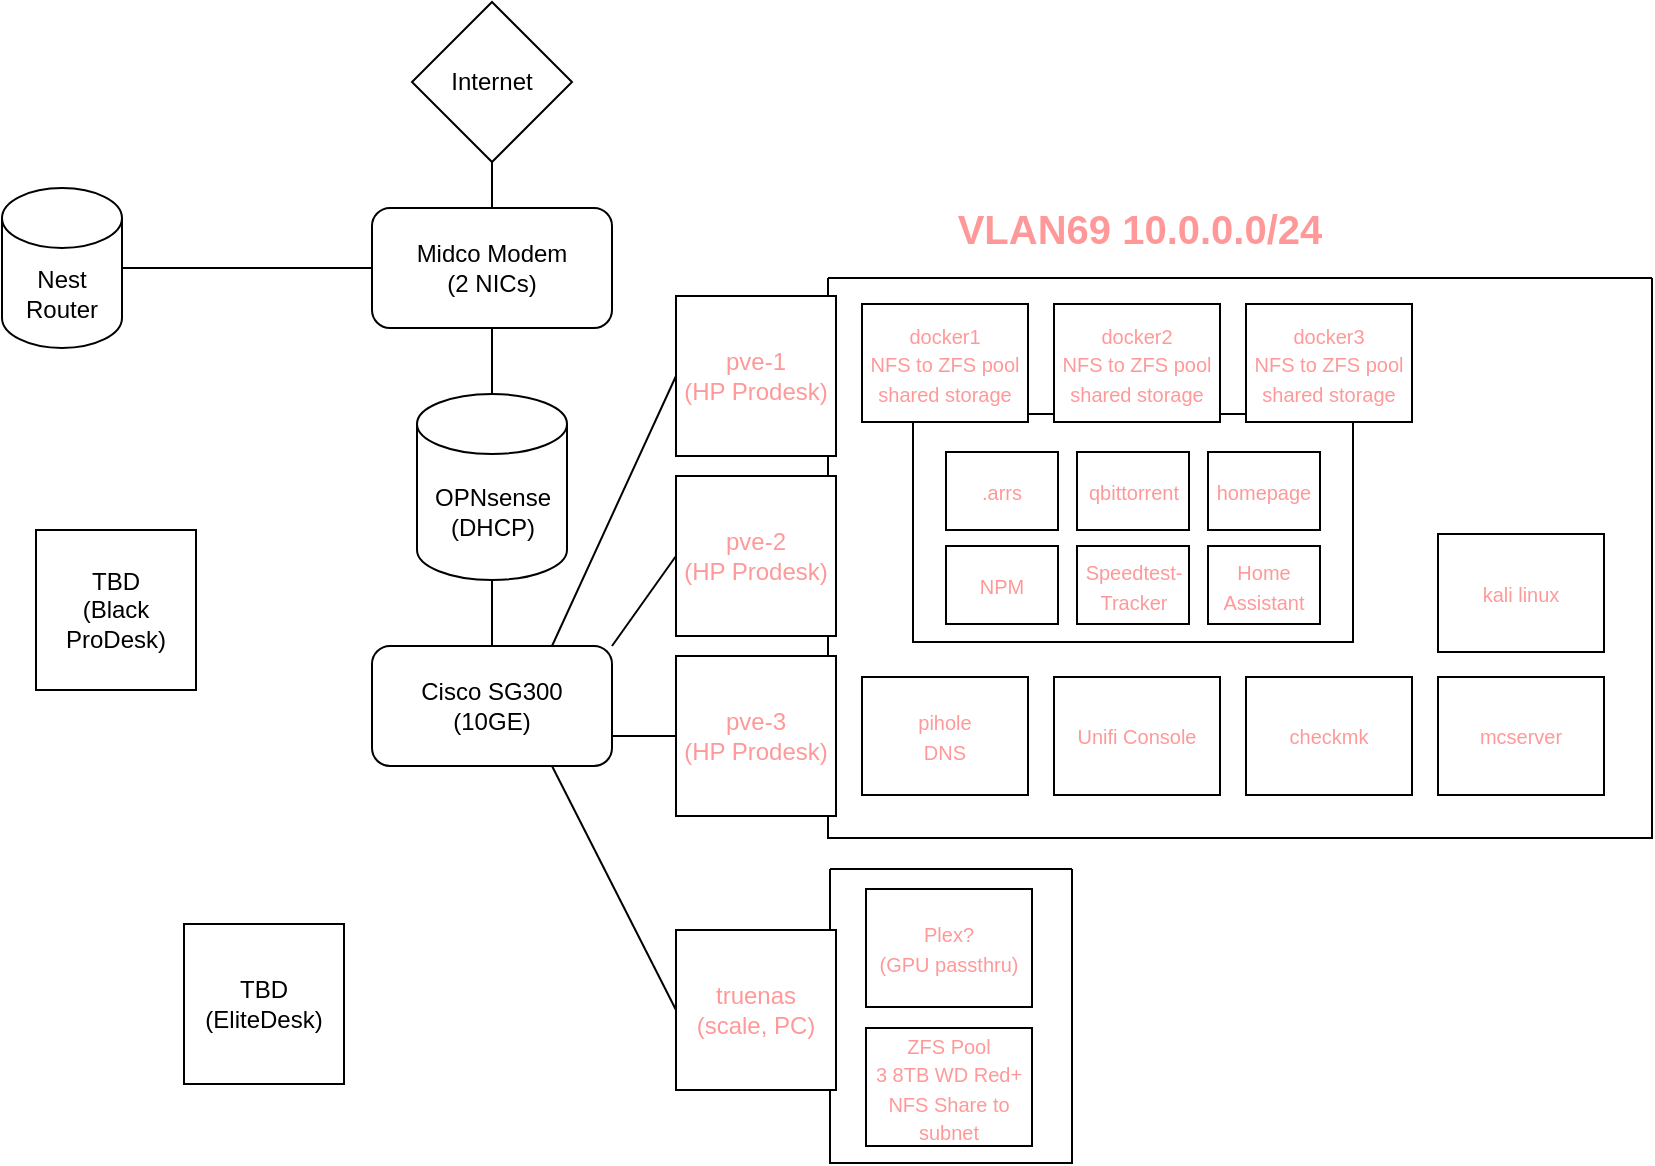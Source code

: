 <mxfile version="24.2.1" type="github">
  <diagram name="Page-1" id="zBT5IYny-PMyOm3jP_y7">
    <mxGraphModel dx="2074" dy="1098" grid="0" gridSize="10" guides="1" tooltips="1" connect="1" arrows="1" fold="1" page="1" pageScale="1" pageWidth="1100" pageHeight="850" math="0" shadow="0">
      <root>
        <mxCell id="0" />
        <mxCell id="1" parent="0" />
        <mxCell id="9JRsw504FIrq7UwuTLi8-1" value="OPNsense&lt;div&gt;(DHCP)&lt;/div&gt;" style="shape=cylinder3;whiteSpace=wrap;html=1;boundedLbl=1;backgroundOutline=1;size=15;" parent="1" vertex="1">
          <mxGeometry x="380.5" y="245" width="75" height="93" as="geometry" />
        </mxCell>
        <mxCell id="9JRsw504FIrq7UwuTLi8-2" value="Midco Modem&lt;div&gt;(2 NICs)&lt;/div&gt;" style="rounded=1;whiteSpace=wrap;html=1;" parent="1" vertex="1">
          <mxGeometry x="358" y="152" width="120" height="60" as="geometry" />
        </mxCell>
        <mxCell id="9JRsw504FIrq7UwuTLi8-3" value="" style="endArrow=none;html=1;rounded=0;entryX=0.5;entryY=1;entryDx=0;entryDy=0;exitX=0.5;exitY=0;exitDx=0;exitDy=0;exitPerimeter=0;" parent="1" source="9JRsw504FIrq7UwuTLi8-1" target="9JRsw504FIrq7UwuTLi8-2" edge="1">
          <mxGeometry width="50" height="50" relative="1" as="geometry">
            <mxPoint x="415.5" y="246" as="sourcePoint" />
            <mxPoint x="441.5" y="668" as="targetPoint" />
          </mxGeometry>
        </mxCell>
        <mxCell id="9JRsw504FIrq7UwuTLi8-4" value="" style="endArrow=none;html=1;rounded=0;entryX=0.5;entryY=1;entryDx=0;entryDy=0;entryPerimeter=0;exitX=0.5;exitY=0;exitDx=0;exitDy=0;" parent="1" source="9JRsw504FIrq7UwuTLi8-6" target="9JRsw504FIrq7UwuTLi8-1" edge="1">
          <mxGeometry width="50" height="50" relative="1" as="geometry">
            <mxPoint x="494" y="542" as="sourcePoint" />
            <mxPoint x="544" y="492" as="targetPoint" />
          </mxGeometry>
        </mxCell>
        <mxCell id="9JRsw504FIrq7UwuTLi8-6" value="Cisco SG300&lt;div&gt;(10GE)&lt;/div&gt;" style="rounded=1;whiteSpace=wrap;html=1;" parent="1" vertex="1">
          <mxGeometry x="358" y="371" width="120" height="60" as="geometry" />
        </mxCell>
        <mxCell id="9JRsw504FIrq7UwuTLi8-10" value="" style="endArrow=none;html=1;rounded=0;entryX=0.75;entryY=0;entryDx=0;entryDy=0;exitX=0;exitY=0.5;exitDx=0;exitDy=0;" parent="1" source="9JRsw504FIrq7UwuTLi8-7" target="9JRsw504FIrq7UwuTLi8-6" edge="1">
          <mxGeometry width="50" height="50" relative="1" as="geometry">
            <mxPoint x="414" y="552" as="sourcePoint" />
            <mxPoint x="464" y="502" as="targetPoint" />
          </mxGeometry>
        </mxCell>
        <mxCell id="9JRsw504FIrq7UwuTLi8-11" value="" style="endArrow=none;html=1;rounded=0;entryX=1;entryY=0;entryDx=0;entryDy=0;exitX=0;exitY=0.5;exitDx=0;exitDy=0;" parent="1" source="9JRsw504FIrq7UwuTLi8-8" target="9JRsw504FIrq7UwuTLi8-6" edge="1">
          <mxGeometry width="50" height="50" relative="1" as="geometry">
            <mxPoint x="560" y="321" as="sourcePoint" />
            <mxPoint x="488" y="381" as="targetPoint" />
          </mxGeometry>
        </mxCell>
        <mxCell id="9JRsw504FIrq7UwuTLi8-14" value="" style="endArrow=none;html=1;rounded=0;entryX=0.75;entryY=1;entryDx=0;entryDy=0;exitX=0;exitY=0.5;exitDx=0;exitDy=0;" parent="1" source="9JRsw504FIrq7UwuTLi8-13" target="9JRsw504FIrq7UwuTLi8-6" edge="1">
          <mxGeometry width="50" height="50" relative="1" as="geometry">
            <mxPoint x="429" y="491" as="sourcePoint" />
            <mxPoint x="347" y="511" as="targetPoint" />
          </mxGeometry>
        </mxCell>
        <mxCell id="9JRsw504FIrq7UwuTLi8-15" value="Nest Router" style="shape=cylinder3;whiteSpace=wrap;html=1;boundedLbl=1;backgroundOutline=1;size=15;" parent="1" vertex="1">
          <mxGeometry x="173" y="142" width="60" height="80" as="geometry" />
        </mxCell>
        <mxCell id="9JRsw504FIrq7UwuTLi8-16" value="" style="endArrow=none;html=1;rounded=0;entryX=0;entryY=0.5;entryDx=0;entryDy=0;exitX=1;exitY=0.5;exitDx=0;exitDy=0;exitPerimeter=0;" parent="1" source="9JRsw504FIrq7UwuTLi8-15" target="9JRsw504FIrq7UwuTLi8-2" edge="1">
          <mxGeometry width="50" height="50" relative="1" as="geometry">
            <mxPoint x="476" y="448" as="sourcePoint" />
            <mxPoint x="526" y="398" as="targetPoint" />
          </mxGeometry>
        </mxCell>
        <mxCell id="uUaxXRrNVAXb009vC1mT-2" value="&lt;div&gt;TBD&lt;/div&gt;(EliteDesk)" style="whiteSpace=wrap;html=1;aspect=fixed;" vertex="1" parent="1">
          <mxGeometry x="264" y="510" width="80" height="80" as="geometry" />
        </mxCell>
        <mxCell id="uUaxXRrNVAXb009vC1mT-3" value="&lt;div&gt;TBD&lt;/div&gt;(Black ProDesk)" style="whiteSpace=wrap;html=1;aspect=fixed;" vertex="1" parent="1">
          <mxGeometry x="190" y="313" width="80" height="80" as="geometry" />
        </mxCell>
        <mxCell id="uUaxXRrNVAXb009vC1mT-29" value="" style="endArrow=none;html=1;rounded=0;entryX=0.5;entryY=0;entryDx=0;entryDy=0;exitX=0.5;exitY=1;exitDx=0;exitDy=0;" edge="1" parent="1" source="uUaxXRrNVAXb009vC1mT-30" target="9JRsw504FIrq7UwuTLi8-2">
          <mxGeometry width="50" height="50" relative="1" as="geometry">
            <mxPoint x="477" y="125" as="sourcePoint" />
            <mxPoint x="444" y="371" as="targetPoint" />
          </mxGeometry>
        </mxCell>
        <mxCell id="uUaxXRrNVAXb009vC1mT-30" value="Internet" style="rhombus;whiteSpace=wrap;html=1;" vertex="1" parent="1">
          <mxGeometry x="378" y="49" width="80" height="80" as="geometry" />
        </mxCell>
        <mxCell id="uUaxXRrNVAXb009vC1mT-41" value="" style="endArrow=none;html=1;rounded=0;entryX=0;entryY=0.5;entryDx=0;entryDy=0;exitX=1;exitY=0.75;exitDx=0;exitDy=0;" edge="1" parent="1" source="9JRsw504FIrq7UwuTLi8-6" target="9JRsw504FIrq7UwuTLi8-9">
          <mxGeometry width="50" height="50" relative="1" as="geometry">
            <mxPoint x="520" y="336" as="sourcePoint" />
            <mxPoint x="488" y="381" as="targetPoint" />
          </mxGeometry>
        </mxCell>
        <mxCell id="uUaxXRrNVAXb009vC1mT-45" value="" style="group" vertex="1" connectable="0" parent="1">
          <mxGeometry x="510" y="138" width="488" height="491.5" as="geometry" />
        </mxCell>
        <mxCell id="uUaxXRrNVAXb009vC1mT-44" value="&lt;font style=&quot;font-size: 20px;&quot; color=&quot;#ff9999&quot;&gt;&lt;b&gt;VLAN69 10.0.0.0/24&lt;/b&gt;&lt;/font&gt;" style="text;html=1;align=center;verticalAlign=middle;whiteSpace=wrap;rounded=0;fontSize=14;container=0;" vertex="1" parent="uUaxXRrNVAXb009vC1mT-45">
          <mxGeometry x="107" y="9" width="250" height="30" as="geometry" />
        </mxCell>
        <mxCell id="uUaxXRrNVAXb009vC1mT-7" value="" style="swimlane;startSize=0;container=0;fontColor=#FF9999;" vertex="1" parent="uUaxXRrNVAXb009vC1mT-45">
          <mxGeometry x="76" y="49" width="412" height="280" as="geometry" />
        </mxCell>
        <mxCell id="9JRsw504FIrq7UwuTLi8-7" value="pve-1&lt;div&gt;(HP Prodesk)&lt;/div&gt;" style="whiteSpace=wrap;html=1;aspect=fixed;container=0;fontColor=#FF9999;" parent="uUaxXRrNVAXb009vC1mT-45" vertex="1">
          <mxGeometry y="58" width="80" height="80" as="geometry" />
        </mxCell>
        <mxCell id="9JRsw504FIrq7UwuTLi8-8" value="pve-2&lt;div&gt;(HP Prodesk)&lt;/div&gt;" style="whiteSpace=wrap;html=1;aspect=fixed;container=0;fontColor=#FF9999;" parent="uUaxXRrNVAXb009vC1mT-45" vertex="1">
          <mxGeometry y="148" width="80" height="80" as="geometry" />
        </mxCell>
        <mxCell id="9JRsw504FIrq7UwuTLi8-9" value="pve-3&lt;div&gt;(HP Prodesk)&lt;/div&gt;" style="whiteSpace=wrap;html=1;aspect=fixed;container=0;fontColor=#FF9999;" parent="uUaxXRrNVAXb009vC1mT-45" vertex="1">
          <mxGeometry y="238" width="80" height="80" as="geometry" />
        </mxCell>
        <mxCell id="uUaxXRrNVAXb009vC1mT-22" value="" style="swimlane;startSize=0;container=0;fontColor=#FF9999;" vertex="1" parent="uUaxXRrNVAXb009vC1mT-45">
          <mxGeometry x="118.5" y="117" width="220" height="114" as="geometry" />
        </mxCell>
        <mxCell id="uUaxXRrNVAXb009vC1mT-18" value="&lt;span style=&quot;font-size: 10px;&quot;&gt;docker3&lt;/span&gt;&lt;div&gt;&lt;span style=&quot;font-size: 10px;&quot;&gt;NFS to ZFS pool shared storage&lt;/span&gt;&lt;/div&gt;" style="rounded=0;whiteSpace=wrap;html=1;container=0;fontColor=#FF9999;" vertex="1" parent="uUaxXRrNVAXb009vC1mT-45">
          <mxGeometry x="285" y="62" width="83" height="59" as="geometry" />
        </mxCell>
        <mxCell id="uUaxXRrNVAXb009vC1mT-17" value="&lt;span style=&quot;font-size: 10px;&quot;&gt;docker2&lt;/span&gt;&lt;div&gt;&lt;span style=&quot;font-size: 10px;&quot;&gt;NFS to ZFS pool shared storage&lt;/span&gt;&lt;/div&gt;" style="rounded=0;whiteSpace=wrap;html=1;container=0;fontColor=#FF9999;" vertex="1" parent="uUaxXRrNVAXb009vC1mT-45">
          <mxGeometry x="189" y="62" width="83" height="59" as="geometry" />
        </mxCell>
        <mxCell id="uUaxXRrNVAXb009vC1mT-16" value="&lt;span style=&quot;font-size: 10px;&quot;&gt;docker1&lt;/span&gt;&lt;div&gt;&lt;span style=&quot;font-size: 10px;&quot;&gt;NFS to ZFS pool shared storage&lt;/span&gt;&lt;/div&gt;" style="rounded=0;whiteSpace=wrap;html=1;container=0;fontColor=#FF9999;" vertex="1" parent="uUaxXRrNVAXb009vC1mT-45">
          <mxGeometry x="93" y="62" width="83" height="59" as="geometry" />
        </mxCell>
        <mxCell id="uUaxXRrNVAXb009vC1mT-24" value="&lt;span style=&quot;font-size: 10px;&quot;&gt;.arrs&lt;/span&gt;" style="rounded=0;whiteSpace=wrap;html=1;container=0;fontColor=#FF9999;" vertex="1" parent="uUaxXRrNVAXb009vC1mT-45">
          <mxGeometry x="135" y="136" width="56" height="39" as="geometry" />
        </mxCell>
        <mxCell id="uUaxXRrNVAXb009vC1mT-26" value="&lt;span style=&quot;font-size: 10px;&quot;&gt;qbittorrent&lt;/span&gt;" style="rounded=0;whiteSpace=wrap;html=1;container=0;fontColor=#FF9999;" vertex="1" parent="uUaxXRrNVAXb009vC1mT-45">
          <mxGeometry x="200.5" y="136" width="56" height="39" as="geometry" />
        </mxCell>
        <mxCell id="uUaxXRrNVAXb009vC1mT-27" value="&lt;span style=&quot;font-size: 10px;&quot;&gt;homepage&lt;/span&gt;" style="rounded=0;whiteSpace=wrap;html=1;container=0;fontColor=#FF9999;" vertex="1" parent="uUaxXRrNVAXb009vC1mT-45">
          <mxGeometry x="266" y="136" width="56" height="39" as="geometry" />
        </mxCell>
        <mxCell id="uUaxXRrNVAXb009vC1mT-28" value="&lt;span style=&quot;font-size: 10px;&quot;&gt;NPM&lt;/span&gt;" style="rounded=0;whiteSpace=wrap;html=1;container=0;fontColor=#FF9999;" vertex="1" parent="uUaxXRrNVAXb009vC1mT-45">
          <mxGeometry x="135" y="183" width="56" height="39" as="geometry" />
        </mxCell>
        <mxCell id="uUaxXRrNVAXb009vC1mT-31" value="&lt;span style=&quot;font-size: 10px;&quot;&gt;Speedtest-Tracker&lt;/span&gt;" style="rounded=0;whiteSpace=wrap;html=1;container=0;fontColor=#FF9999;" vertex="1" parent="uUaxXRrNVAXb009vC1mT-45">
          <mxGeometry x="200.5" y="183" width="56" height="39" as="geometry" />
        </mxCell>
        <mxCell id="uUaxXRrNVAXb009vC1mT-32" value="&lt;span style=&quot;font-size: 10px;&quot;&gt;Home Assistant&lt;/span&gt;" style="rounded=0;whiteSpace=wrap;html=1;container=0;fontColor=#FF9999;" vertex="1" parent="uUaxXRrNVAXb009vC1mT-45">
          <mxGeometry x="266" y="183" width="56" height="39" as="geometry" />
        </mxCell>
        <mxCell id="uUaxXRrNVAXb009vC1mT-20" value="&lt;span style=&quot;font-size: 10px;&quot;&gt;pihole&lt;/span&gt;&lt;div&gt;&lt;span style=&quot;font-size: 10px;&quot;&gt;DNS&lt;/span&gt;&lt;/div&gt;" style="rounded=0;whiteSpace=wrap;html=1;container=0;fontColor=#FF9999;" vertex="1" parent="uUaxXRrNVAXb009vC1mT-45">
          <mxGeometry x="93" y="248.5" width="83" height="59" as="geometry" />
        </mxCell>
        <mxCell id="uUaxXRrNVAXb009vC1mT-33" value="&lt;span style=&quot;font-size: 10px;&quot;&gt;Unifi Console&lt;/span&gt;" style="rounded=0;whiteSpace=wrap;html=1;container=0;fontColor=#FF9999;" vertex="1" parent="uUaxXRrNVAXb009vC1mT-45">
          <mxGeometry x="189" y="248.5" width="83" height="59" as="geometry" />
        </mxCell>
        <mxCell id="uUaxXRrNVAXb009vC1mT-34" value="&lt;span style=&quot;font-size: 10px;&quot;&gt;checkmk&lt;/span&gt;" style="rounded=0;whiteSpace=wrap;html=1;container=0;fontColor=#FF9999;" vertex="1" parent="uUaxXRrNVAXb009vC1mT-45">
          <mxGeometry x="285" y="248.5" width="83" height="59" as="geometry" />
        </mxCell>
        <mxCell id="uUaxXRrNVAXb009vC1mT-35" value="&lt;span style=&quot;font-size: 10px;&quot;&gt;mcserver&lt;/span&gt;" style="rounded=0;whiteSpace=wrap;html=1;container=0;fontColor=#FF9999;" vertex="1" parent="uUaxXRrNVAXb009vC1mT-45">
          <mxGeometry x="381" y="248.5" width="83" height="59" as="geometry" />
        </mxCell>
        <mxCell id="uUaxXRrNVAXb009vC1mT-42" value="&lt;span style=&quot;font-size: 10px;&quot;&gt;kali linux&lt;/span&gt;" style="rounded=0;whiteSpace=wrap;html=1;container=0;fontColor=#FF9999;" vertex="1" parent="uUaxXRrNVAXb009vC1mT-45">
          <mxGeometry x="381" y="177" width="83" height="59" as="geometry" />
        </mxCell>
        <mxCell id="uUaxXRrNVAXb009vC1mT-11" value="" style="swimlane;startSize=0;container=0;fontColor=#FF9999;" vertex="1" parent="uUaxXRrNVAXb009vC1mT-45">
          <mxGeometry x="77" y="344.5" width="121" height="147" as="geometry" />
        </mxCell>
        <mxCell id="9JRsw504FIrq7UwuTLi8-13" value="truenas&lt;div&gt;(scale, PC)&lt;/div&gt;" style="whiteSpace=wrap;html=1;aspect=fixed;container=0;fontColor=#FF9999;" parent="uUaxXRrNVAXb009vC1mT-45" vertex="1">
          <mxGeometry y="375" width="80" height="80" as="geometry" />
        </mxCell>
        <mxCell id="uUaxXRrNVAXb009vC1mT-19" value="&lt;span style=&quot;font-size: 10px;&quot;&gt;Plex?&lt;/span&gt;&lt;div&gt;&lt;span style=&quot;font-size: 10px;&quot;&gt;(GPU passthru)&lt;/span&gt;&lt;/div&gt;" style="rounded=0;whiteSpace=wrap;html=1;container=0;fontColor=#FF9999;" vertex="1" parent="uUaxXRrNVAXb009vC1mT-45">
          <mxGeometry x="95" y="354.5" width="83" height="59" as="geometry" />
        </mxCell>
        <mxCell id="uUaxXRrNVAXb009vC1mT-14" value="&lt;font style=&quot;font-size: 10px;&quot;&gt;ZFS Pool&lt;/font&gt;&lt;div&gt;&lt;span style=&quot;font-size: 10px;&quot;&gt;3 8TB WD Red+&lt;/span&gt;&lt;/div&gt;&lt;div&gt;&lt;span style=&quot;font-size: 10px;&quot;&gt;NFS Share to subnet&lt;/span&gt;&lt;/div&gt;" style="rounded=0;whiteSpace=wrap;html=1;container=0;fontColor=#FF9999;" vertex="1" parent="uUaxXRrNVAXb009vC1mT-45">
          <mxGeometry x="95" y="424" width="83" height="59" as="geometry" />
        </mxCell>
      </root>
    </mxGraphModel>
  </diagram>
</mxfile>
